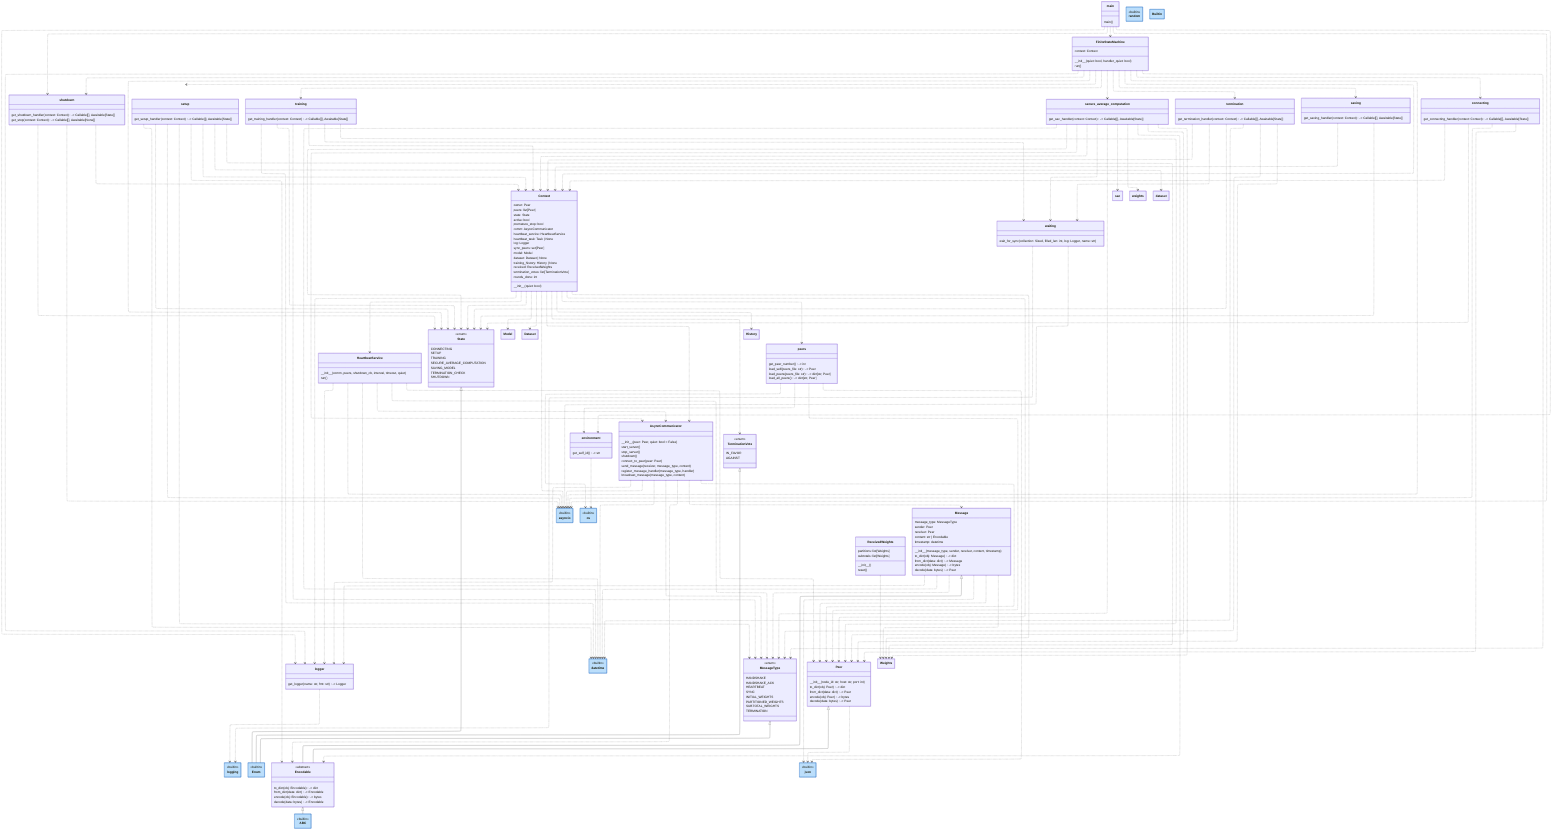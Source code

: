 ---
config:
  class:
    hideEmptyMembersBox: true
  layout: elk
---
classDiagram
    class main {
        main()
    }
    main ..> asyncio
    main ..> FiniteStateMachine
    main ..> shutdown
    main ..> logger
    main ..> environment

    class logger {
        get_logger(name: str, fmt: str) -> Logger
    }
    logger ..> logging

    class environment {
        get_self_id() -> str
    }
    environment ..> os

    %% heartbeat.py
    class HeartbeatService {
        \_\_init\_\_(comm, peers, shutdown_cb, interval, timeout, quiet)
        run()
    }
    HeartbeatService ..> asyncio
    HeartbeatService ..> datetime
    HeartbeatService ..> AsyncCommunicator
    HeartbeatService ..> MessageType
    HeartbeatService ..> Peer
    HeartbeatService ..> logger

    %% fsm

    %%% finite_state_machine.py
    class FiniteStateMachine {
        context: Context
        \_\_init\_\_(quiet: bool, handler_quiet: bool)
        run()
    }
    FiniteStateMachine ..> asyncio
    FiniteStateMachine ..> State
    FiniteStateMachine ..> Context
    FiniteStateMachine ..> setup
    FiniteStateMachine ..> training
    FiniteStateMachine ..> secure_average_computation
    FiniteStateMachine ..> termination
    FiniteStateMachine ..> saving
    FiniteStateMachine ..> shutdown
    FiniteStateMachine ..> connecting
    FiniteStateMachine ..> MessageType
    FiniteStateMachine ..> logger

    %%% state.py
    class State {
        CONNECTING
        SETUP
        TRAINING
        SECURE_AVERAGE_COMPUTATION
        SAVING_MODEL
        TERMINATION_CHECK
        SHUTDOWN
    }
    <<enum>> State
    State <|-- Enum

    %%% context.py
    class Context {
        \_\_init\_\_(quiet: bool)
        owner: Peer
        peers: list[Peer]
        state: State
        active: bool
        premature_stop: bool
        comm: AsyncCommunicator
        heartbeat_service: HeartbeatService
        heartbeat_task: Task | None
        log: Logger
        sync_peers: set[Peer]
        model: Model
        dataset: Dataset | None
        training_history: History | None
        received: ReceivedWeights
        termination_votes: list[TerminationVote]
        rounds_done: int
    }
    Context ..> asyncio
    Context ..> State
    Context ..> TerminationVote
    Context ..> Model
    Context ..> Dataset
    Context ..> History
    Context ..> Weights
    Context ..> AsyncCommunicator
    Context ..> logger
    Context ..> Peer
    Context ..> peers
    Context ..> HeartbeatService

    class ReceivedWeights {
        partitions: list[Weights]
        subtotals: list[Weights]
        \_\_init\_\_()
        reset()
    }
    ReceivedWeights ..> Weights

    %%% handler/

    %%%% connecting.py
    class connecting {
        get_connecting_handler(context: Context) -> Callable[[], Awaitable[State]]
    }
    connecting ..> asyncio
    connecting ..> Peer
    connecting ..> State
    connecting ..> Context

    %%%% saving.py
    class saving {
        get_saving_handler(context: Context) -> Callable[[], Awaitable[State]]
    }
    saving ..> State
    saving ..> Context

    %%%% secure_average_computation.py
    class secure_average_computation {
        get_sac_handler(context: Context) -> Callable[[], Awaitable[State]]
    }
    secure_average_computation ..> datetime
    secure_average_computation ..> MessageType
    secure_average_computation ..> Encodable
    secure_average_computation ..> AsyncCommunicator
    secure_average_computation ..> State
    secure_average_computation ..> Context
    secure_average_computation ..> waiting
    secure_average_computation ..> sac
    secure_average_computation ..> Peer
    secure_average_computation ..> Weights
    secure_average_computation ..> weights

    %%%% setup.py
    class setup {
        get_setup_handler(context: Context) -> Callable[[], Awaitable[State]]
    }
    setup ..> asyncio
    setup ..> datetime
    setup ..> State
    setup ..> Context
    setup ..> MessageType
    setup ..> Encodable
    setup ..> Weights
    setup ..> dataset

    %%%% shutdown.py
    class shutdown {
        get_shutdown_handler(context: Context) -> Callable[[], Awaitable[State]]
        get_stop(context: Context) -> Callable[[], Awaitable[None]]
    }
    shutdown ..> asyncio
    shutdown ..> State
    shutdown ..> Context

    %%%% termination.py
    class TerminationVote {
        IN_FAVOR
        AGAINST
    }
    <<enum>> TerminationVote
    TerminationVote <|-- Enum

    class termination {
        get_termination_handler(context: Context) -> Callable[[], Awaitable[State]]
    }
    termination ..> datetime
    termination ..> Context
    termination ..> State
    termination ..> waiting
    termination ..> MessageType
    termination ..> Peer

    %%%% training.py
    class training {
        get_training_handler(context: Context) -> Callable[[], Awaitable[State]]
    }
    training ..> datetime
    training ..> State
    training ..> Context
    training ..> waiting
    training ..> MessageType
    training ..> Peer

    %%%% waiting.py
    class waiting {
        wait_for_sync(collection: Sized, filled_len: int, log: Logger, name: str)
    }
    waiting ..> asyncio
    waiting ..> logging

    %% communication/

    %%% message.py
    class MessageType {
        HANDSHAKE
        HANDSHAKE_ACK
        HEARTBEAT
        SYNC
        INITIAL_WEIGHTS
        PARTITIONED_WEIGHTS
        SUBTOTAL_WEIGHTS
        TERMINATION
    }
    <<enum>> MessageType
    MessageType <|-- Enum

    class Message {
        message_type: MessageType
        sender: Peer
        receiver: Peer
        content: str | Encodable
        timestamp: datetime
        \_\_init\_\_(message_type, sender, receiver, content, timestamp)
        to_dict(obj: Message) -> dict
        from_dict(data: dict) -> Message
        encode(obj: Message) -> bytes
        decode(data: bytes) -> Peer
    }
    Message <|-- Encodable
    Message ..> datetime
    Message ..> json
    Message ..> Peer
    Message ..> MessageType
    Message ..> Weights
    Message ..> logger

    %%% communicator.py
    class AsyncCommunicator {
        \_\_init\_\_(peer: Peer, quiet: bool = False)
        start_server()
        stop_server()
        shutdown()
        connect_to_peer(peer: Peer)
        send_message(receiver, message_type, content)
        register_message_handler(message_type, handler)
        broadcast_message(message_type, content)
    }
    AsyncCommunicator ..> asyncio
    AsyncCommunicator ..> datetime
    AsyncCommunicator ..> logger
    AsyncCommunicator ..> Peer
    AsyncCommunicator ..> Message
    AsyncCommunicator ..> MessageType
    AsyncCommunicator ..> Encodable

    %%% encodable.py
    class Encodable {
        to_dict(obj: Encodable) -> dict
        from_dict(data: dict) -> Encodable
        encode(obj: Encodable) -> bytes
        decode(data: bytes) -> Encodable
    }
    <<abstract>> Encodable
    Encodable <|-- ABC

    %% peers.py
    class peers {
        get_peer_number() -> int
        load_self(peers_file: str) -> Peer
        load_peers(peers_file: str) -> dict[str, Peer]
        load_all_peers() -> dict[str, Peer]
    }
    peers ..> Peer
    peers ..> environment
    peers ..> os
    peers ..> json

    class Peer {
        \_\_init\_\_(node_id: str, host: str, port: int)
        to_dict(obj: Peer) -> dict
        from_dict(data: dict) -> Peer
        encode(obj: Peer) -> bytes
        decode(data: bytes) -> Peer
    }
    Peer <|-- Encodable
    Peer ..> json

    %% builtins
    class os:::builtin
    <<builtin>> os
    class asyncio:::builtin
    <<builtin>> asyncio
    class logging:::builtin
    <<builtin>> logging
    class json:::builtin
    <<builtin>> json
    class ABC:::builtin
    <<builtin>> ABC
    class datetime:::builtin
    <<builtin>> datetime
    class Enum:::builtin
    <<builtin>> Enum
    class random:::builtin
    <<builtin>> random

    %% external dependencies

    %% example
    %% class docopt:::extern
    %% <<extern>> docopt

    %% legend

    class Builtin:::builtin
    %% class Extern:::extern
    %% class peers:::peers
    %% class Output:::serviceOutput
    %% class Check:::serviceCheck
    %% class Error:::error
    %% class LLM:::llm
    %% class Utils:::utils
    %% class FileSystem:::file_system

    %% style

    classDef builtin fill:#BBDEFB,stroke:#1565C0,stroke-width:1px
    %% classDef extern fill:#C8E6C9,stroke:#2E7D32,stroke-width:1px
    %% classDef peers fill:#FFE0B2,stroke:#EF6C00,stroke-width:1px
    %% classDef serviceOutput fill:#FFECB3,stroke:#FF9800,stroke-width:1px
    %% classDef serviceCheck fill:#FFF3E0,stroke:#FFB74D,stroke-width:1px
    %% classDef error fill:#FFCDD2,stroke:#C62828,stroke-width:1px
    %% classDef llm fill:#E1BEE7,stroke:#6A1B9A,stroke-width:1px
    %% classDef utils fill:#E0E0E0,stroke:#424242,stroke-width:1px
    %% classDef file_system fill:#B2DFDB,stroke:#00796B,stroke-width:1px